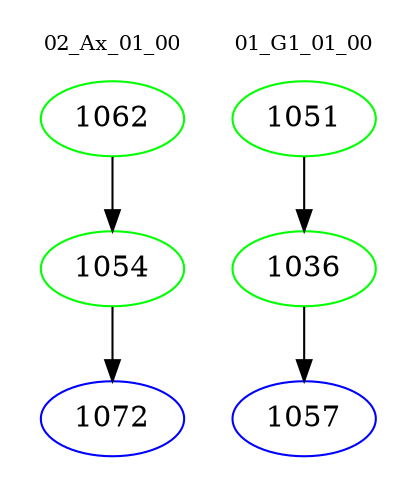digraph{
subgraph cluster_0 {
color = white
label = "02_Ax_01_00";
fontsize=10;
T0_1062 [label="1062", color="green"]
T0_1062 -> T0_1054 [color="black"]
T0_1054 [label="1054", color="green"]
T0_1054 -> T0_1072 [color="black"]
T0_1072 [label="1072", color="blue"]
}
subgraph cluster_1 {
color = white
label = "01_G1_01_00";
fontsize=10;
T1_1051 [label="1051", color="green"]
T1_1051 -> T1_1036 [color="black"]
T1_1036 [label="1036", color="green"]
T1_1036 -> T1_1057 [color="black"]
T1_1057 [label="1057", color="blue"]
}
}
